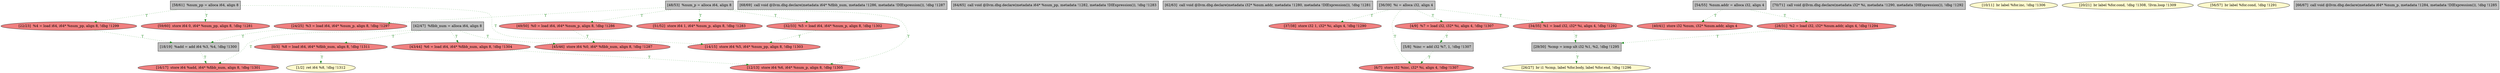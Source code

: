 
digraph G {


node85 [fillcolor=lightcoral,label="[49/50]  %0 = load i64, i64* %num_p, align 8, !dbg !1286",shape=ellipse,style=filled ]
node84 [fillcolor=lightcoral,label="[59/60]  store i64 0, i64* %num_pp, align 8, !dbg !1281",shape=ellipse,style=filled ]
node81 [fillcolor=grey,label="[68/69]  call void @llvm.dbg.declare(metadata i64* %fibb_num, metadata !1286, metadata !DIExpression()), !dbg !1287",shape=rectangle,style=filled ]
node78 [fillcolor=lemonchiffon,label="[1/2]  ret i64 %8, !dbg !1312",shape=ellipse,style=filled ]
node76 [fillcolor=grey,label="[64/65]  call void @llvm.dbg.declare(metadata i64* %num_pp, metadata !1282, metadata !DIExpression()), !dbg !1283",shape=rectangle,style=filled ]
node75 [fillcolor=grey,label="[62/63]  call void @llvm.dbg.declare(metadata i32* %num.addr, metadata !1280, metadata !DIExpression()), !dbg !1281",shape=rectangle,style=filled ]
node86 [fillcolor=lightcoral,label="[37/38]  store i32 1, i32* %i, align 4, !dbg !1290",shape=ellipse,style=filled ]
node74 [fillcolor=grey,label="[58/61]  %num_pp = alloca i64, align 8",shape=rectangle,style=filled ]
node71 [fillcolor=grey,label="[48/53]  %num_p = alloca i64, align 8",shape=rectangle,style=filled ]
node82 [fillcolor=lightcoral,label="[51/52]  store i64 1, i64* %num_p, align 8, !dbg !1283",shape=ellipse,style=filled ]
node70 [fillcolor=lightcoral,label="[6/7]  store i32 %inc, i32* %i, align 4, !dbg !1307",shape=ellipse,style=filled ]
node69 [fillcolor=grey,label="[42/47]  %fibb_num = alloca i64, align 8",shape=rectangle,style=filled ]
node67 [fillcolor=grey,label="[29/30]  %cmp = icmp ult i32 %1, %2, !dbg !1295",shape=rectangle,style=filled ]
node60 [fillcolor=lightcoral,label="[22/23]  %4 = load i64, i64* %num_pp, align 8, !dbg !1299",shape=ellipse,style=filled ]
node54 [fillcolor=lightcoral,label="[12/13]  store i64 %6, i64* %num_p, align 8, !dbg !1305",shape=ellipse,style=filled ]
node83 [fillcolor=grey,label="[70/71]  call void @llvm.dbg.declare(metadata i32* %i, metadata !1290, metadata !DIExpression()), !dbg !1292",shape=rectangle,style=filled ]
node51 [fillcolor=lightcoral,label="[0/3]  %8 = load i64, i64* %fibb_num, align 8, !dbg !1311",shape=ellipse,style=filled ]
node77 [fillcolor=lightcoral,label="[45/46]  store i64 %0, i64* %fibb_num, align 8, !dbg !1287",shape=ellipse,style=filled ]
node53 [fillcolor=lemonchiffon,label="[10/11]  br label %for.inc, !dbg !1306",shape=ellipse,style=filled ]
node59 [fillcolor=lemonchiffon,label="[20/21]  br label %for.cond, !dbg !1308, !llvm.loop !1309",shape=ellipse,style=filled ]
node52 [fillcolor=lightcoral,label="[4/9]  %7 = load i32, i32* %i, align 4, !dbg !1307",shape=ellipse,style=filled ]
node73 [fillcolor=lemonchiffon,label="[56/57]  br label %for.cond, !dbg !1291",shape=ellipse,style=filled ]
node68 [fillcolor=lightcoral,label="[40/41]  store i32 %num, i32* %num.addr, align 4",shape=ellipse,style=filled ]
node62 [fillcolor=lemonchiffon,label="[26/27]  br i1 %cmp, label %for.body, label %for.end, !dbg !1296",shape=ellipse,style=filled ]
node56 [fillcolor=lightcoral,label="[14/15]  store i64 %5, i64* %num_pp, align 8, !dbg !1303",shape=ellipse,style=filled ]
node58 [fillcolor=grey,label="[18/19]  %add = add i64 %3, %4, !dbg !1300",shape=rectangle,style=filled ]
node57 [fillcolor=lightcoral,label="[16/17]  store i64 %add, i64* %fibb_num, align 8, !dbg !1301",shape=ellipse,style=filled ]
node80 [fillcolor=lightcoral,label="[43/44]  %6 = load i64, i64* %fibb_num, align 8, !dbg !1304",shape=ellipse,style=filled ]
node79 [fillcolor=grey,label="[66/67]  call void @llvm.dbg.declare(metadata i64* %num_p, metadata !1284, metadata !DIExpression()), !dbg !1285",shape=rectangle,style=filled ]
node61 [fillcolor=lightcoral,label="[24/25]  %3 = load i64, i64* %num_p, align 8, !dbg !1297",shape=ellipse,style=filled ]
node72 [fillcolor=grey,label="[54/55]  %num.addr = alloca i32, align 4",shape=rectangle,style=filled ]
node63 [fillcolor=lightcoral,label="[28/31]  %2 = load i32, i32* %num.addr, align 4, !dbg !1294",shape=ellipse,style=filled ]
node64 [fillcolor=lightcoral,label="[32/33]  %5 = load i64, i64* %num_p, align 8, !dbg !1302",shape=ellipse,style=filled ]
node65 [fillcolor=lightcoral,label="[34/35]  %1 = load i32, i32* %i, align 4, !dbg !1292",shape=ellipse,style=filled ]
node55 [fillcolor=grey,label="[5/8]  %inc = add i32 %7, 1, !dbg !1307",shape=rectangle,style=filled ]
node66 [fillcolor=grey,label="[36/39]  %i = alloca i32, align 4",shape=rectangle,style=filled ]

node60->node58 [style=dotted,color=forestgreen,label="T",fontcolor=forestgreen ]
node55->node70 [style=dotted,color=forestgreen,label="T",fontcolor=forestgreen ]
node71->node64 [style=dotted,color=forestgreen,label="T",fontcolor=forestgreen ]
node66->node86 [style=dotted,color=forestgreen,label="T",fontcolor=forestgreen ]
node66->node52 [style=dotted,color=forestgreen,label="T",fontcolor=forestgreen ]
node71->node85 [style=dotted,color=forestgreen,label="T",fontcolor=forestgreen ]
node71->node61 [style=dotted,color=forestgreen,label="T",fontcolor=forestgreen ]
node69->node80 [style=dotted,color=forestgreen,label="T",fontcolor=forestgreen ]
node63->node67 [style=dotted,color=forestgreen,label="T",fontcolor=forestgreen ]
node71->node82 [style=dotted,color=forestgreen,label="T",fontcolor=forestgreen ]
node67->node62 [style=dotted,color=forestgreen,label="T",fontcolor=forestgreen ]
node65->node67 [style=dotted,color=forestgreen,label="T",fontcolor=forestgreen ]
node69->node51 [style=dotted,color=forestgreen,label="T",fontcolor=forestgreen ]
node61->node58 [style=dotted,color=forestgreen,label="T",fontcolor=forestgreen ]
node69->node77 [style=dotted,color=forestgreen,label="T",fontcolor=forestgreen ]
node85->node77 [style=dotted,color=forestgreen,label="T",fontcolor=forestgreen ]
node74->node84 [style=dotted,color=forestgreen,label="T",fontcolor=forestgreen ]
node80->node54 [style=dotted,color=forestgreen,label="T",fontcolor=forestgreen ]
node52->node55 [style=dotted,color=forestgreen,label="T",fontcolor=forestgreen ]
node74->node56 [style=dotted,color=forestgreen,label="T",fontcolor=forestgreen ]
node51->node78 [style=dotted,color=forestgreen,label="T",fontcolor=forestgreen ]
node71->node54 [style=dotted,color=forestgreen,label="T",fontcolor=forestgreen ]
node64->node56 [style=dotted,color=forestgreen,label="T",fontcolor=forestgreen ]
node74->node60 [style=dotted,color=forestgreen,label="T",fontcolor=forestgreen ]
node72->node63 [style=dotted,color=forestgreen,label="T",fontcolor=forestgreen ]
node72->node68 [style=dotted,color=forestgreen,label="T",fontcolor=forestgreen ]
node66->node70 [style=dotted,color=forestgreen,label="T",fontcolor=forestgreen ]
node69->node57 [style=dotted,color=forestgreen,label="T",fontcolor=forestgreen ]
node66->node65 [style=dotted,color=forestgreen,label="T",fontcolor=forestgreen ]
node58->node57 [style=dotted,color=forestgreen,label="T",fontcolor=forestgreen ]


}
